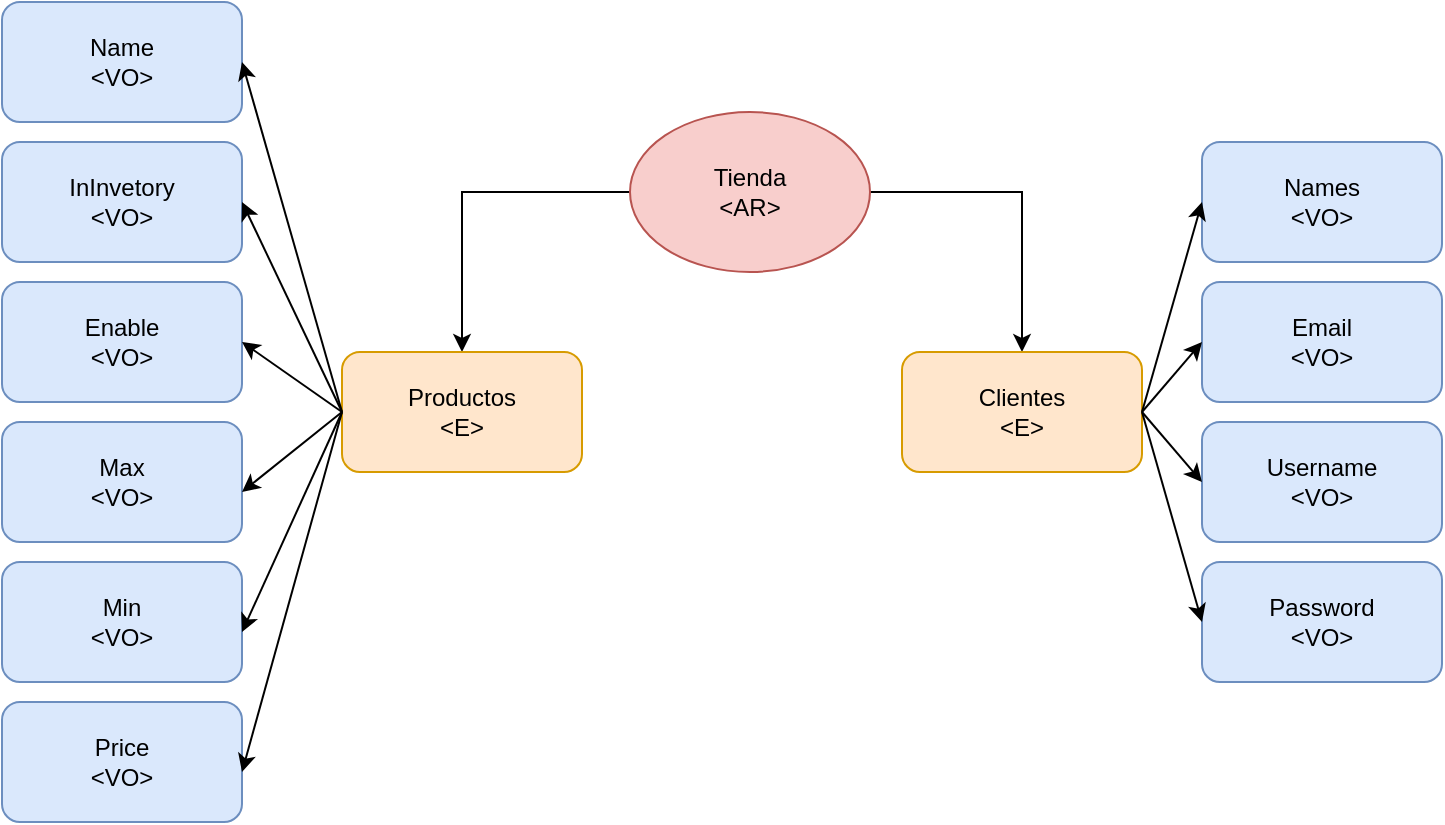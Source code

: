 <mxfile version="20.8.16" type="device" pages="3"><diagram id="_mB1vd2XfLZoBrrsidlP" name="Contexto - [Tienda]"><mxGraphModel dx="1247" dy="769" grid="1" gridSize="10" guides="1" tooltips="1" connect="1" arrows="1" fold="1" page="1" pageScale="1" pageWidth="827" pageHeight="1169" math="0" shadow="0"><root><mxCell id="0"/><mxCell id="1" parent="0"/><mxCell id="0HqZiWmr1aEmDC79-7nm-5" style="edgeStyle=orthogonalEdgeStyle;rounded=0;orthogonalLoop=1;jettySize=auto;html=1;entryX=0.5;entryY=0;entryDx=0;entryDy=0;" parent="1" source="0HqZiWmr1aEmDC79-7nm-2" target="0HqZiWmr1aEmDC79-7nm-3" edge="1"><mxGeometry relative="1" as="geometry"/></mxCell><mxCell id="0HqZiWmr1aEmDC79-7nm-6" style="edgeStyle=orthogonalEdgeStyle;rounded=0;orthogonalLoop=1;jettySize=auto;html=1;entryX=0.5;entryY=0;entryDx=0;entryDy=0;" parent="1" source="0HqZiWmr1aEmDC79-7nm-2" target="0HqZiWmr1aEmDC79-7nm-4" edge="1"><mxGeometry relative="1" as="geometry"/></mxCell><mxCell id="0HqZiWmr1aEmDC79-7nm-2" value="Tienda&lt;br&gt;&amp;lt;AR&amp;gt;" style="ellipse;whiteSpace=wrap;html=1;fillColor=#f8cecc;strokeColor=#b85450;" parent="1" vertex="1"><mxGeometry x="354" y="570" width="120" height="80" as="geometry"/></mxCell><mxCell id="0HqZiWmr1aEmDC79-7nm-3" value="Productos&lt;br&gt;&amp;lt;E&amp;gt;" style="rounded=1;whiteSpace=wrap;html=1;fillColor=#ffe6cc;strokeColor=#d79b00;" parent="1" vertex="1"><mxGeometry x="210" y="690" width="120" height="60" as="geometry"/></mxCell><mxCell id="0HqZiWmr1aEmDC79-7nm-4" value="Clientes&lt;br&gt;&amp;lt;E&amp;gt;" style="rounded=1;whiteSpace=wrap;html=1;fillColor=#ffe6cc;strokeColor=#d79b00;" parent="1" vertex="1"><mxGeometry x="490" y="690" width="120" height="60" as="geometry"/></mxCell><mxCell id="0HqZiWmr1aEmDC79-7nm-7" value="Name&lt;br&gt;&amp;lt;VO&amp;gt;" style="rounded=1;whiteSpace=wrap;html=1;fillColor=#dae8fc;strokeColor=#6c8ebf;" parent="1" vertex="1"><mxGeometry x="40" y="515" width="120" height="60" as="geometry"/></mxCell><mxCell id="0HqZiWmr1aEmDC79-7nm-8" value="InInvetory&lt;br&gt;&amp;lt;VO&amp;gt;" style="rounded=1;whiteSpace=wrap;html=1;fillColor=#dae8fc;strokeColor=#6c8ebf;" parent="1" vertex="1"><mxGeometry x="40" y="585" width="120" height="60" as="geometry"/></mxCell><mxCell id="0HqZiWmr1aEmDC79-7nm-9" value="Enable&lt;br&gt;&amp;lt;VO&amp;gt;" style="rounded=1;whiteSpace=wrap;html=1;fillColor=#dae8fc;strokeColor=#6c8ebf;" parent="1" vertex="1"><mxGeometry x="40" y="655" width="120" height="60" as="geometry"/></mxCell><mxCell id="0HqZiWmr1aEmDC79-7nm-10" value="Min&lt;br&gt;&amp;lt;VO&amp;gt;" style="rounded=1;whiteSpace=wrap;html=1;fillColor=#dae8fc;strokeColor=#6c8ebf;" parent="1" vertex="1"><mxGeometry x="40" y="795" width="120" height="60" as="geometry"/></mxCell><mxCell id="0HqZiWmr1aEmDC79-7nm-11" value="Max&lt;br&gt;&amp;lt;VO&amp;gt;" style="rounded=1;whiteSpace=wrap;html=1;fillColor=#dae8fc;strokeColor=#6c8ebf;" parent="1" vertex="1"><mxGeometry x="40" y="725" width="120" height="60" as="geometry"/></mxCell><mxCell id="0HqZiWmr1aEmDC79-7nm-21" value="Names&lt;br&gt;&amp;lt;VO&amp;gt;" style="rounded=1;whiteSpace=wrap;html=1;fillColor=#dae8fc;strokeColor=#6c8ebf;" parent="1" vertex="1"><mxGeometry x="640" y="585" width="120" height="60" as="geometry"/></mxCell><mxCell id="0HqZiWmr1aEmDC79-7nm-22" value="Username&lt;br&gt;&amp;lt;VO&amp;gt;" style="rounded=1;whiteSpace=wrap;html=1;fillColor=#dae8fc;strokeColor=#6c8ebf;" parent="1" vertex="1"><mxGeometry x="640" y="725" width="120" height="60" as="geometry"/></mxCell><mxCell id="WGqsLaZcpdVPEYCtzZFS-2" value="Price&lt;br&gt;&amp;lt;VO&amp;gt;" style="rounded=1;whiteSpace=wrap;html=1;fillColor=#dae8fc;strokeColor=#6c8ebf;" vertex="1" parent="1"><mxGeometry x="40" y="865" width="120" height="60" as="geometry"/></mxCell><mxCell id="WGqsLaZcpdVPEYCtzZFS-3" value="" style="endArrow=classic;html=1;rounded=0;exitX=0;exitY=0.5;exitDx=0;exitDy=0;entryX=1;entryY=0.5;entryDx=0;entryDy=0;" edge="1" parent="1" source="0HqZiWmr1aEmDC79-7nm-3" target="0HqZiWmr1aEmDC79-7nm-7"><mxGeometry width="50" height="50" relative="1" as="geometry"><mxPoint x="400" y="680" as="sourcePoint"/><mxPoint x="450" y="630" as="targetPoint"/></mxGeometry></mxCell><mxCell id="WGqsLaZcpdVPEYCtzZFS-4" value="" style="endArrow=classic;html=1;rounded=0;exitX=0;exitY=0.5;exitDx=0;exitDy=0;entryX=1;entryY=0.5;entryDx=0;entryDy=0;" edge="1" parent="1" source="0HqZiWmr1aEmDC79-7nm-3" target="0HqZiWmr1aEmDC79-7nm-8"><mxGeometry width="50" height="50" relative="1" as="geometry"><mxPoint x="220" y="730" as="sourcePoint"/><mxPoint x="170" y="555" as="targetPoint"/></mxGeometry></mxCell><mxCell id="WGqsLaZcpdVPEYCtzZFS-5" value="" style="endArrow=classic;html=1;rounded=0;entryX=1;entryY=0.5;entryDx=0;entryDy=0;" edge="1" parent="1" target="0HqZiWmr1aEmDC79-7nm-9"><mxGeometry width="50" height="50" relative="1" as="geometry"><mxPoint x="210" y="720" as="sourcePoint"/><mxPoint x="170.0" y="625" as="targetPoint"/></mxGeometry></mxCell><mxCell id="WGqsLaZcpdVPEYCtzZFS-6" value="" style="endArrow=classic;html=1;rounded=0;exitX=0;exitY=0.5;exitDx=0;exitDy=0;" edge="1" parent="1" source="0HqZiWmr1aEmDC79-7nm-3"><mxGeometry width="50" height="50" relative="1" as="geometry"><mxPoint x="220" y="730" as="sourcePoint"/><mxPoint x="160" y="760" as="targetPoint"/></mxGeometry></mxCell><mxCell id="WGqsLaZcpdVPEYCtzZFS-7" value="" style="endArrow=classic;html=1;rounded=0;exitX=0;exitY=0.5;exitDx=0;exitDy=0;" edge="1" parent="1" source="0HqZiWmr1aEmDC79-7nm-3"><mxGeometry width="50" height="50" relative="1" as="geometry"><mxPoint x="220" y="730" as="sourcePoint"/><mxPoint x="160" y="830" as="targetPoint"/></mxGeometry></mxCell><mxCell id="WGqsLaZcpdVPEYCtzZFS-8" value="" style="endArrow=classic;html=1;rounded=0;" edge="1" parent="1"><mxGeometry width="50" height="50" relative="1" as="geometry"><mxPoint x="210" y="720" as="sourcePoint"/><mxPoint x="160" y="900" as="targetPoint"/></mxGeometry></mxCell><mxCell id="YJDBC5l6dlcwdsxEPLP5-1" value="Email&lt;br&gt;&amp;lt;VO&amp;gt;" style="rounded=1;whiteSpace=wrap;html=1;fillColor=#dae8fc;strokeColor=#6c8ebf;" vertex="1" parent="1"><mxGeometry x="640" y="655" width="120" height="60" as="geometry"/></mxCell><mxCell id="YJDBC5l6dlcwdsxEPLP5-2" value="Password&lt;br&gt;&amp;lt;VO&amp;gt;" style="rounded=1;whiteSpace=wrap;html=1;fillColor=#dae8fc;strokeColor=#6c8ebf;" vertex="1" parent="1"><mxGeometry x="640" y="795" width="120" height="60" as="geometry"/></mxCell><mxCell id="YJDBC5l6dlcwdsxEPLP5-3" value="" style="endArrow=classic;html=1;rounded=0;exitX=1;exitY=0.5;exitDx=0;exitDy=0;entryX=0;entryY=0.5;entryDx=0;entryDy=0;" edge="1" parent="1" source="0HqZiWmr1aEmDC79-7nm-4" target="0HqZiWmr1aEmDC79-7nm-21"><mxGeometry width="50" height="50" relative="1" as="geometry"><mxPoint x="220" y="730" as="sourcePoint"/><mxPoint x="170" y="555" as="targetPoint"/></mxGeometry></mxCell><mxCell id="YJDBC5l6dlcwdsxEPLP5-4" value="" style="endArrow=classic;html=1;rounded=0;exitX=1;exitY=0.5;exitDx=0;exitDy=0;entryX=0;entryY=0.5;entryDx=0;entryDy=0;" edge="1" parent="1" source="0HqZiWmr1aEmDC79-7nm-4" target="YJDBC5l6dlcwdsxEPLP5-1"><mxGeometry width="50" height="50" relative="1" as="geometry"><mxPoint x="620" y="730" as="sourcePoint"/><mxPoint x="650" y="625" as="targetPoint"/></mxGeometry></mxCell><mxCell id="YJDBC5l6dlcwdsxEPLP5-5" value="" style="endArrow=classic;html=1;rounded=0;exitX=1;exitY=0.5;exitDx=0;exitDy=0;entryX=0;entryY=0.5;entryDx=0;entryDy=0;" edge="1" parent="1" source="0HqZiWmr1aEmDC79-7nm-4" target="0HqZiWmr1aEmDC79-7nm-22"><mxGeometry width="50" height="50" relative="1" as="geometry"><mxPoint x="620" y="730" as="sourcePoint"/><mxPoint x="650" y="695" as="targetPoint"/></mxGeometry></mxCell><mxCell id="YJDBC5l6dlcwdsxEPLP5-6" value="" style="endArrow=classic;html=1;rounded=0;exitX=1;exitY=0.5;exitDx=0;exitDy=0;entryX=0;entryY=0.5;entryDx=0;entryDy=0;" edge="1" parent="1" source="0HqZiWmr1aEmDC79-7nm-4" target="YJDBC5l6dlcwdsxEPLP5-2"><mxGeometry width="50" height="50" relative="1" as="geometry"><mxPoint x="620" y="730" as="sourcePoint"/><mxPoint x="650" y="765" as="targetPoint"/></mxGeometry></mxCell></root></mxGraphModel></diagram><diagram id="UHaQq9vWLyr5mXWAgag_" name="Modelado - [Tienda]"><mxGraphModel dx="4412" dy="2210" grid="1" gridSize="10" guides="1" tooltips="1" connect="1" arrows="1" fold="1" page="1" pageScale="1" pageWidth="827" pageHeight="1169" math="0" shadow="0"><root><mxCell id="9wL4KdP1ane0gOytUuGz-0"/><mxCell id="9wL4KdP1ane0gOytUuGz-1" parent="9wL4KdP1ane0gOytUuGz-0"/><mxCell id="-OsScVyW9BP1OGKc9hvV-125" style="edgeStyle=orthogonalEdgeStyle;rounded=0;orthogonalLoop=1;jettySize=auto;html=1;entryX=0.5;entryY=0;entryDx=0;entryDy=0;exitX=0;exitY=0.5;exitDx=0;exitDy=0;fillColor=#d5e8d4;strokeColor=#82b366;" parent="9wL4KdP1ane0gOytUuGz-1" source="-OsScVyW9BP1OGKc9hvV-84" target="-OsScVyW9BP1OGKc9hvV-93" edge="1"><mxGeometry relative="1" as="geometry"/></mxCell><mxCell id="-OsScVyW9BP1OGKc9hvV-77" value="Shop - [AR]" style="shape=table;startSize=30;container=1;collapsible=1;childLayout=tableLayout;fixedRows=1;rowLines=0;fontStyle=1;align=center;resizeLast=1;fillColor=#ffcccc;strokeColor=#36393d;" parent="9wL4KdP1ane0gOytUuGz-1" vertex="1"><mxGeometry x="68" y="310" width="180" height="130" as="geometry"/></mxCell><mxCell id="-OsScVyW9BP1OGKc9hvV-78" value="" style="shape=partialRectangle;collapsible=0;dropTarget=0;pointerEvents=0;fillColor=none;top=0;left=0;bottom=1;right=0;points=[[0,0.5],[1,0.5]];portConstraint=eastwest;" parent="-OsScVyW9BP1OGKc9hvV-77" vertex="1"><mxGeometry y="30" width="180" height="30" as="geometry"/></mxCell><mxCell id="-OsScVyW9BP1OGKc9hvV-79" value="ID" style="shape=partialRectangle;connectable=0;fillColor=none;top=0;left=0;bottom=0;right=0;fontStyle=1;overflow=hidden;" parent="-OsScVyW9BP1OGKc9hvV-78" vertex="1"><mxGeometry width="30" height="30" as="geometry"><mxRectangle width="30" height="30" as="alternateBounds"/></mxGeometry></mxCell><mxCell id="-OsScVyW9BP1OGKc9hvV-80" value="ShopID" style="shape=partialRectangle;connectable=0;fillColor=none;top=0;left=0;bottom=0;right=0;align=left;spacingLeft=6;fontStyle=5;overflow=hidden;" parent="-OsScVyW9BP1OGKc9hvV-78" vertex="1"><mxGeometry x="30" width="150" height="30" as="geometry"><mxRectangle width="150" height="30" as="alternateBounds"/></mxGeometry></mxCell><mxCell id="-OsScVyW9BP1OGKc9hvV-81" value="" style="shape=partialRectangle;collapsible=0;dropTarget=0;pointerEvents=0;fillColor=none;top=0;left=0;bottom=0;right=0;points=[[0,0.5],[1,0.5]];portConstraint=eastwest;" parent="-OsScVyW9BP1OGKc9hvV-77" vertex="1"><mxGeometry y="60" width="180" height="30" as="geometry"/></mxCell><mxCell id="-OsScVyW9BP1OGKc9hvV-82" value="E" style="shape=partialRectangle;connectable=0;fillColor=none;top=0;left=0;bottom=0;right=0;editable=1;overflow=hidden;" parent="-OsScVyW9BP1OGKc9hvV-81" vertex="1"><mxGeometry width="30" height="30" as="geometry"><mxRectangle width="30" height="30" as="alternateBounds"/></mxGeometry></mxCell><mxCell id="-OsScVyW9BP1OGKc9hvV-83" value="Set&lt;Products&gt;" style="shape=partialRectangle;connectable=0;fillColor=none;top=0;left=0;bottom=0;right=0;align=left;spacingLeft=6;overflow=hidden;" parent="-OsScVyW9BP1OGKc9hvV-81" vertex="1"><mxGeometry x="30" width="150" height="30" as="geometry"><mxRectangle width="150" height="30" as="alternateBounds"/></mxGeometry></mxCell><mxCell id="-OsScVyW9BP1OGKc9hvV-84" value="" style="shape=partialRectangle;collapsible=0;dropTarget=0;pointerEvents=0;fillColor=none;top=0;left=0;bottom=0;right=0;points=[[0,0.5],[1,0.5]];portConstraint=eastwest;" parent="-OsScVyW9BP1OGKc9hvV-77" vertex="1"><mxGeometry y="90" width="180" height="30" as="geometry"/></mxCell><mxCell id="-OsScVyW9BP1OGKc9hvV-85" value="E" style="shape=partialRectangle;connectable=0;fillColor=none;top=0;left=0;bottom=0;right=0;editable=1;overflow=hidden;" parent="-OsScVyW9BP1OGKc9hvV-84" vertex="1"><mxGeometry width="30" height="30" as="geometry"><mxRectangle width="30" height="30" as="alternateBounds"/></mxGeometry></mxCell><mxCell id="-OsScVyW9BP1OGKc9hvV-86" value="Clients" style="shape=partialRectangle;connectable=0;fillColor=none;top=0;left=0;bottom=0;right=0;align=left;spacingLeft=6;overflow=hidden;" parent="-OsScVyW9BP1OGKc9hvV-84" vertex="1"><mxGeometry x="30" width="150" height="30" as="geometry"><mxRectangle width="150" height="30" as="alternateBounds"/></mxGeometry></mxCell><mxCell id="umNge25KFWcN7CVgmLY6-12" style="edgeStyle=orthogonalEdgeStyle;rounded=0;orthogonalLoop=1;jettySize=auto;html=1;entryX=1;entryY=0.25;entryDx=0;entryDy=0;" edge="1" parent="9wL4KdP1ane0gOytUuGz-1" source="-OsScVyW9BP1OGKc9hvV-93" target="-OsScVyW9BP1OGKc9hvV-136"><mxGeometry relative="1" as="geometry"/></mxCell><mxCell id="umNge25KFWcN7CVgmLY6-16" style="edgeStyle=orthogonalEdgeStyle;rounded=0;orthogonalLoop=1;jettySize=auto;html=1;entryX=1;entryY=0.25;entryDx=0;entryDy=0;" edge="1" parent="9wL4KdP1ane0gOytUuGz-1" source="-OsScVyW9BP1OGKc9hvV-93" target="umNge25KFWcN7CVgmLY6-8"><mxGeometry relative="1" as="geometry"/></mxCell><mxCell id="-OsScVyW9BP1OGKc9hvV-93" value="Products - [E]" style="shape=table;startSize=30;container=1;collapsible=1;childLayout=tableLayout;fixedRows=1;rowLines=0;fontStyle=1;align=center;resizeLast=1;fillColor=#ffff88;strokeColor=#36393d;" parent="9wL4KdP1ane0gOytUuGz-1" vertex="1"><mxGeometry x="-112" y="509" width="180" height="270" as="geometry"/></mxCell><mxCell id="-OsScVyW9BP1OGKc9hvV-94" value="" style="shape=partialRectangle;collapsible=0;dropTarget=0;pointerEvents=0;fillColor=none;top=0;left=0;bottom=1;right=0;points=[[0,0.5],[1,0.5]];portConstraint=eastwest;" parent="-OsScVyW9BP1OGKc9hvV-93" vertex="1"><mxGeometry y="30" width="180" height="30" as="geometry"/></mxCell><mxCell id="-OsScVyW9BP1OGKc9hvV-95" value="ID" style="shape=partialRectangle;connectable=0;fillColor=none;top=0;left=0;bottom=0;right=0;fontStyle=1;overflow=hidden;" parent="-OsScVyW9BP1OGKc9hvV-94" vertex="1"><mxGeometry width="30" height="30" as="geometry"><mxRectangle width="30" height="30" as="alternateBounds"/></mxGeometry></mxCell><mxCell id="-OsScVyW9BP1OGKc9hvV-96" value="Id" style="shape=partialRectangle;connectable=0;fillColor=none;top=0;left=0;bottom=0;right=0;align=left;spacingLeft=6;fontStyle=5;overflow=hidden;" parent="-OsScVyW9BP1OGKc9hvV-94" vertex="1"><mxGeometry x="30" width="150" height="30" as="geometry"><mxRectangle width="150" height="30" as="alternateBounds"/></mxGeometry></mxCell><mxCell id="umNge25KFWcN7CVgmLY6-0" value="" style="shape=partialRectangle;collapsible=0;dropTarget=0;pointerEvents=0;fillColor=none;top=0;left=0;bottom=1;right=0;points=[[0,0.5],[1,0.5]];portConstraint=eastwest;" vertex="1" parent="-OsScVyW9BP1OGKc9hvV-93"><mxGeometry y="60" width="180" height="30" as="geometry"/></mxCell><mxCell id="umNge25KFWcN7CVgmLY6-1" value="ID" style="shape=partialRectangle;connectable=0;fillColor=none;top=0;left=0;bottom=0;right=0;fontStyle=1;overflow=hidden;" vertex="1" parent="umNge25KFWcN7CVgmLY6-0"><mxGeometry width="30" height="30" as="geometry"><mxRectangle width="30" height="30" as="alternateBounds"/></mxGeometry></mxCell><mxCell id="umNge25KFWcN7CVgmLY6-2" value="TenantId" style="shape=partialRectangle;connectable=0;fillColor=none;top=0;left=0;bottom=0;right=0;align=left;spacingLeft=6;fontStyle=5;overflow=hidden;" vertex="1" parent="umNge25KFWcN7CVgmLY6-0"><mxGeometry x="30" width="150" height="30" as="geometry"><mxRectangle width="150" height="30" as="alternateBounds"/></mxGeometry></mxCell><mxCell id="-OsScVyW9BP1OGKc9hvV-97" value="" style="shape=partialRectangle;collapsible=0;dropTarget=0;pointerEvents=0;fillColor=none;top=0;left=0;bottom=0;right=0;points=[[0,0.5],[1,0.5]];portConstraint=eastwest;" parent="-OsScVyW9BP1OGKc9hvV-93" vertex="1"><mxGeometry y="90" width="180" height="30" as="geometry"/></mxCell><mxCell id="-OsScVyW9BP1OGKc9hvV-98" value="" style="shape=partialRectangle;connectable=0;fillColor=none;top=0;left=0;bottom=0;right=0;editable=1;overflow=hidden;" parent="-OsScVyW9BP1OGKc9hvV-97" vertex="1"><mxGeometry width="30" height="30" as="geometry"><mxRectangle width="30" height="30" as="alternateBounds"/></mxGeometry></mxCell><mxCell id="-OsScVyW9BP1OGKc9hvV-99" value="+ Name" style="shape=partialRectangle;connectable=0;fillColor=none;top=0;left=0;bottom=0;right=0;align=left;spacingLeft=6;overflow=hidden;" parent="-OsScVyW9BP1OGKc9hvV-97" vertex="1"><mxGeometry x="30" width="150" height="30" as="geometry"><mxRectangle width="150" height="30" as="alternateBounds"/></mxGeometry></mxCell><mxCell id="-OsScVyW9BP1OGKc9hvV-100" value="" style="shape=partialRectangle;collapsible=0;dropTarget=0;pointerEvents=0;fillColor=none;top=0;left=0;bottom=0;right=0;points=[[0,0.5],[1,0.5]];portConstraint=eastwest;" parent="-OsScVyW9BP1OGKc9hvV-93" vertex="1"><mxGeometry y="120" width="180" height="30" as="geometry"/></mxCell><mxCell id="-OsScVyW9BP1OGKc9hvV-101" value="" style="shape=partialRectangle;connectable=0;fillColor=none;top=0;left=0;bottom=0;right=0;editable=1;overflow=hidden;" parent="-OsScVyW9BP1OGKc9hvV-100" vertex="1"><mxGeometry width="30" height="30" as="geometry"><mxRectangle width="30" height="30" as="alternateBounds"/></mxGeometry></mxCell><mxCell id="-OsScVyW9BP1OGKc9hvV-102" value="+ InInventory" style="shape=partialRectangle;connectable=0;fillColor=none;top=0;left=0;bottom=0;right=0;align=left;spacingLeft=6;overflow=hidden;" parent="-OsScVyW9BP1OGKc9hvV-100" vertex="1"><mxGeometry x="30" width="150" height="30" as="geometry"><mxRectangle width="150" height="30" as="alternateBounds"/></mxGeometry></mxCell><mxCell id="-OsScVyW9BP1OGKc9hvV-103" value="" style="shape=partialRectangle;collapsible=0;dropTarget=0;pointerEvents=0;fillColor=none;top=0;left=0;bottom=0;right=0;points=[[0,0.5],[1,0.5]];portConstraint=eastwest;" parent="-OsScVyW9BP1OGKc9hvV-93" vertex="1"><mxGeometry y="150" width="180" height="30" as="geometry"/></mxCell><mxCell id="-OsScVyW9BP1OGKc9hvV-104" value="" style="shape=partialRectangle;connectable=0;fillColor=none;top=0;left=0;bottom=0;right=0;editable=1;overflow=hidden;" parent="-OsScVyW9BP1OGKc9hvV-103" vertex="1"><mxGeometry width="30" height="30" as="geometry"><mxRectangle width="30" height="30" as="alternateBounds"/></mxGeometry></mxCell><mxCell id="-OsScVyW9BP1OGKc9hvV-105" value="+ isEnabled" style="shape=partialRectangle;connectable=0;fillColor=none;top=0;left=0;bottom=0;right=0;align=left;spacingLeft=6;overflow=hidden;" parent="-OsScVyW9BP1OGKc9hvV-103" vertex="1"><mxGeometry x="30" width="150" height="30" as="geometry"><mxRectangle width="150" height="30" as="alternateBounds"/></mxGeometry></mxCell><mxCell id="-OsScVyW9BP1OGKc9hvV-106" value="" style="shape=partialRectangle;collapsible=0;dropTarget=0;pointerEvents=0;fillColor=none;top=0;left=0;bottom=0;right=0;points=[[0,0.5],[1,0.5]];portConstraint=eastwest;" parent="-OsScVyW9BP1OGKc9hvV-93" vertex="1"><mxGeometry y="180" width="180" height="30" as="geometry"/></mxCell><mxCell id="-OsScVyW9BP1OGKc9hvV-107" value="" style="shape=partialRectangle;connectable=0;fillColor=none;top=0;left=0;bottom=0;right=0;editable=1;overflow=hidden;" parent="-OsScVyW9BP1OGKc9hvV-106" vertex="1"><mxGeometry width="30" height="30" as="geometry"><mxRectangle width="30" height="30" as="alternateBounds"/></mxGeometry></mxCell><mxCell id="-OsScVyW9BP1OGKc9hvV-108" value="+ Max" style="shape=partialRectangle;connectable=0;fillColor=none;top=0;left=0;bottom=0;right=0;align=left;spacingLeft=6;overflow=hidden;" parent="-OsScVyW9BP1OGKc9hvV-106" vertex="1"><mxGeometry x="30" width="150" height="30" as="geometry"><mxRectangle width="150" height="30" as="alternateBounds"/></mxGeometry></mxCell><mxCell id="-OsScVyW9BP1OGKc9hvV-127" value="" style="shape=partialRectangle;collapsible=0;dropTarget=0;pointerEvents=0;fillColor=none;top=0;left=0;bottom=0;right=0;points=[[0,0.5],[1,0.5]];portConstraint=eastwest;" parent="-OsScVyW9BP1OGKc9hvV-93" vertex="1"><mxGeometry y="210" width="180" height="30" as="geometry"/></mxCell><mxCell id="-OsScVyW9BP1OGKc9hvV-128" value="" style="shape=partialRectangle;connectable=0;fillColor=none;top=0;left=0;bottom=0;right=0;editable=1;overflow=hidden;" parent="-OsScVyW9BP1OGKc9hvV-127" vertex="1"><mxGeometry width="30" height="30" as="geometry"><mxRectangle width="30" height="30" as="alternateBounds"/></mxGeometry></mxCell><mxCell id="-OsScVyW9BP1OGKc9hvV-129" value="+ Min" style="shape=partialRectangle;connectable=0;fillColor=none;top=0;left=0;bottom=0;right=0;align=left;spacingLeft=6;overflow=hidden;" parent="-OsScVyW9BP1OGKc9hvV-127" vertex="1"><mxGeometry x="30" width="150" height="30" as="geometry"><mxRectangle width="150" height="30" as="alternateBounds"/></mxGeometry></mxCell><mxCell id="umNge25KFWcN7CVgmLY6-3" value="" style="shape=partialRectangle;collapsible=0;dropTarget=0;pointerEvents=0;fillColor=none;top=0;left=0;bottom=0;right=0;points=[[0,0.5],[1,0.5]];portConstraint=eastwest;" vertex="1" parent="-OsScVyW9BP1OGKc9hvV-93"><mxGeometry y="240" width="180" height="30" as="geometry"/></mxCell><mxCell id="umNge25KFWcN7CVgmLY6-4" value="" style="shape=partialRectangle;connectable=0;fillColor=none;top=0;left=0;bottom=0;right=0;editable=1;overflow=hidden;" vertex="1" parent="umNge25KFWcN7CVgmLY6-3"><mxGeometry width="30" height="30" as="geometry"><mxRectangle width="30" height="30" as="alternateBounds"/></mxGeometry></mxCell><mxCell id="umNge25KFWcN7CVgmLY6-5" value="+ Price" style="shape=partialRectangle;connectable=0;fillColor=none;top=0;left=0;bottom=0;right=0;align=left;spacingLeft=6;overflow=hidden;" vertex="1" parent="umNge25KFWcN7CVgmLY6-3"><mxGeometry x="30" width="150" height="30" as="geometry"><mxRectangle width="150" height="30" as="alternateBounds"/></mxGeometry></mxCell><mxCell id="umNge25KFWcN7CVgmLY6-37" style="edgeStyle=orthogonalEdgeStyle;rounded=0;orthogonalLoop=1;jettySize=auto;html=1;entryX=0;entryY=0.25;entryDx=0;entryDy=0;" edge="1" parent="9wL4KdP1ane0gOytUuGz-1" source="-OsScVyW9BP1OGKc9hvV-109" target="umNge25KFWcN7CVgmLY6-30"><mxGeometry relative="1" as="geometry"><Array as="points"><mxPoint x="543" y="615"/><mxPoint x="543" y="577"/></Array></mxGeometry></mxCell><mxCell id="umNge25KFWcN7CVgmLY6-38" style="edgeStyle=orthogonalEdgeStyle;rounded=0;orthogonalLoop=1;jettySize=auto;html=1;entryX=0;entryY=0.5;entryDx=0;entryDy=0;" edge="1" parent="9wL4KdP1ane0gOytUuGz-1" source="-OsScVyW9BP1OGKc9hvV-109" target="-OsScVyW9BP1OGKc9hvV-143"><mxGeometry relative="1" as="geometry"><Array as="points"><mxPoint x="543" y="615"/><mxPoint x="543" y="650"/></Array></mxGeometry></mxCell><mxCell id="umNge25KFWcN7CVgmLY6-39" style="edgeStyle=orthogonalEdgeStyle;rounded=0;orthogonalLoop=1;jettySize=auto;html=1;entryX=0;entryY=0.25;entryDx=0;entryDy=0;" edge="1" parent="9wL4KdP1ane0gOytUuGz-1" source="-OsScVyW9BP1OGKc9hvV-109" target="umNge25KFWcN7CVgmLY6-32"><mxGeometry relative="1" as="geometry"><Array as="points"><mxPoint x="543" y="615"/><mxPoint x="543" y="735"/></Array></mxGeometry></mxCell><mxCell id="-OsScVyW9BP1OGKc9hvV-109" value="Clients- [E]" style="shape=table;startSize=30;container=1;collapsible=1;childLayout=tableLayout;fixedRows=1;rowLines=0;fontStyle=1;align=center;resizeLast=1;fillColor=#ffff88;strokeColor=#36393d;" parent="9wL4KdP1ane0gOytUuGz-1" vertex="1"><mxGeometry x="259" y="509" width="180" height="220" as="geometry"/></mxCell><mxCell id="-OsScVyW9BP1OGKc9hvV-110" value="" style="shape=partialRectangle;collapsible=0;dropTarget=0;pointerEvents=0;fillColor=none;top=0;left=0;bottom=1;right=0;points=[[0,0.5],[1,0.5]];portConstraint=eastwest;" parent="-OsScVyW9BP1OGKc9hvV-109" vertex="1"><mxGeometry y="30" width="180" height="30" as="geometry"/></mxCell><mxCell id="-OsScVyW9BP1OGKc9hvV-111" value="ID" style="shape=partialRectangle;connectable=0;fillColor=none;top=0;left=0;bottom=0;right=0;fontStyle=1;overflow=hidden;" parent="-OsScVyW9BP1OGKc9hvV-110" vertex="1"><mxGeometry width="30" height="30" as="geometry"><mxRectangle width="30" height="30" as="alternateBounds"/></mxGeometry></mxCell><mxCell id="-OsScVyW9BP1OGKc9hvV-112" value="Id" style="shape=partialRectangle;connectable=0;fillColor=none;top=0;left=0;bottom=0;right=0;align=left;spacingLeft=6;fontStyle=5;overflow=hidden;" parent="-OsScVyW9BP1OGKc9hvV-110" vertex="1"><mxGeometry x="30" width="150" height="30" as="geometry"><mxRectangle width="150" height="30" as="alternateBounds"/></mxGeometry></mxCell><mxCell id="umNge25KFWcN7CVgmLY6-17" value="" style="shape=partialRectangle;collapsible=0;dropTarget=0;pointerEvents=0;fillColor=none;top=0;left=0;bottom=1;right=0;points=[[0,0.5],[1,0.5]];portConstraint=eastwest;" vertex="1" parent="-OsScVyW9BP1OGKc9hvV-109"><mxGeometry y="60" width="180" height="30" as="geometry"/></mxCell><mxCell id="umNge25KFWcN7CVgmLY6-18" value="ID" style="shape=partialRectangle;connectable=0;fillColor=none;top=0;left=0;bottom=0;right=0;fontStyle=1;overflow=hidden;" vertex="1" parent="umNge25KFWcN7CVgmLY6-17"><mxGeometry width="30" height="30" as="geometry"><mxRectangle width="30" height="30" as="alternateBounds"/></mxGeometry></mxCell><mxCell id="umNge25KFWcN7CVgmLY6-19" value="TenantId" style="shape=partialRectangle;connectable=0;fillColor=none;top=0;left=0;bottom=0;right=0;align=left;spacingLeft=6;fontStyle=5;overflow=hidden;" vertex="1" parent="umNge25KFWcN7CVgmLY6-17"><mxGeometry x="30" width="150" height="30" as="geometry"><mxRectangle width="150" height="30" as="alternateBounds"/></mxGeometry></mxCell><mxCell id="-OsScVyW9BP1OGKc9hvV-113" value="" style="shape=partialRectangle;collapsible=0;dropTarget=0;pointerEvents=0;fillColor=none;top=0;left=0;bottom=0;right=0;points=[[0,0.5],[1,0.5]];portConstraint=eastwest;" parent="-OsScVyW9BP1OGKc9hvV-109" vertex="1"><mxGeometry y="90" width="180" height="30" as="geometry"/></mxCell><mxCell id="-OsScVyW9BP1OGKc9hvV-114" value="" style="shape=partialRectangle;connectable=0;fillColor=none;top=0;left=0;bottom=0;right=0;editable=1;overflow=hidden;" parent="-OsScVyW9BP1OGKc9hvV-113" vertex="1"><mxGeometry width="30" height="30" as="geometry"><mxRectangle width="30" height="30" as="alternateBounds"/></mxGeometry></mxCell><mxCell id="-OsScVyW9BP1OGKc9hvV-115" value="+ cName" style="shape=partialRectangle;connectable=0;fillColor=none;top=0;left=0;bottom=0;right=0;align=left;spacingLeft=6;overflow=hidden;" parent="-OsScVyW9BP1OGKc9hvV-113" vertex="1"><mxGeometry x="30" width="150" height="30" as="geometry"><mxRectangle width="150" height="30" as="alternateBounds"/></mxGeometry></mxCell><mxCell id="-OsScVyW9BP1OGKc9hvV-116" value="" style="shape=partialRectangle;collapsible=0;dropTarget=0;pointerEvents=0;fillColor=none;top=0;left=0;bottom=0;right=0;points=[[0,0.5],[1,0.5]];portConstraint=eastwest;" parent="-OsScVyW9BP1OGKc9hvV-109" vertex="1"><mxGeometry y="120" width="180" height="30" as="geometry"/></mxCell><mxCell id="-OsScVyW9BP1OGKc9hvV-117" value="" style="shape=partialRectangle;connectable=0;fillColor=none;top=0;left=0;bottom=0;right=0;editable=1;overflow=hidden;" parent="-OsScVyW9BP1OGKc9hvV-116" vertex="1"><mxGeometry width="30" height="30" as="geometry"><mxRectangle width="30" height="30" as="alternateBounds"/></mxGeometry></mxCell><mxCell id="-OsScVyW9BP1OGKc9hvV-118" value="+ Email" style="shape=partialRectangle;connectable=0;fillColor=none;top=0;left=0;bottom=0;right=0;align=left;spacingLeft=6;overflow=hidden;" parent="-OsScVyW9BP1OGKc9hvV-116" vertex="1"><mxGeometry x="30" width="150" height="30" as="geometry"><mxRectangle width="150" height="30" as="alternateBounds"/></mxGeometry></mxCell><mxCell id="umNge25KFWcN7CVgmLY6-20" value="" style="shape=partialRectangle;collapsible=0;dropTarget=0;pointerEvents=0;fillColor=none;top=0;left=0;bottom=0;right=0;points=[[0,0.5],[1,0.5]];portConstraint=eastwest;" vertex="1" parent="-OsScVyW9BP1OGKc9hvV-109"><mxGeometry y="150" width="180" height="30" as="geometry"/></mxCell><mxCell id="umNge25KFWcN7CVgmLY6-21" value="" style="shape=partialRectangle;connectable=0;fillColor=none;top=0;left=0;bottom=0;right=0;editable=1;overflow=hidden;" vertex="1" parent="umNge25KFWcN7CVgmLY6-20"><mxGeometry width="30" height="30" as="geometry"><mxRectangle width="30" height="30" as="alternateBounds"/></mxGeometry></mxCell><mxCell id="umNge25KFWcN7CVgmLY6-22" value="+ Username" style="shape=partialRectangle;connectable=0;fillColor=none;top=0;left=0;bottom=0;right=0;align=left;spacingLeft=6;overflow=hidden;" vertex="1" parent="umNge25KFWcN7CVgmLY6-20"><mxGeometry x="30" width="150" height="30" as="geometry"><mxRectangle width="150" height="30" as="alternateBounds"/></mxGeometry></mxCell><mxCell id="umNge25KFWcN7CVgmLY6-23" value="" style="shape=partialRectangle;collapsible=0;dropTarget=0;pointerEvents=0;fillColor=none;top=0;left=0;bottom=0;right=0;points=[[0,0.5],[1,0.5]];portConstraint=eastwest;" vertex="1" parent="-OsScVyW9BP1OGKc9hvV-109"><mxGeometry y="180" width="180" height="30" as="geometry"/></mxCell><mxCell id="umNge25KFWcN7CVgmLY6-24" value="" style="shape=partialRectangle;connectable=0;fillColor=none;top=0;left=0;bottom=0;right=0;editable=1;overflow=hidden;" vertex="1" parent="umNge25KFWcN7CVgmLY6-23"><mxGeometry width="30" height="30" as="geometry"><mxRectangle width="30" height="30" as="alternateBounds"/></mxGeometry></mxCell><mxCell id="umNge25KFWcN7CVgmLY6-25" value="+ Password" style="shape=partialRectangle;connectable=0;fillColor=none;top=0;left=0;bottom=0;right=0;align=left;spacingLeft=6;overflow=hidden;" vertex="1" parent="umNge25KFWcN7CVgmLY6-23"><mxGeometry x="30" width="150" height="30" as="geometry"><mxRectangle width="150" height="30" as="alternateBounds"/></mxGeometry></mxCell><mxCell id="-OsScVyW9BP1OGKc9hvV-126" style="edgeStyle=orthogonalEdgeStyle;rounded=0;orthogonalLoop=1;jettySize=auto;html=1;entryX=0.5;entryY=0;entryDx=0;entryDy=0;fillColor=#d5e8d4;strokeColor=#82b366;" parent="9wL4KdP1ane0gOytUuGz-1" source="-OsScVyW9BP1OGKc9hvV-84" target="-OsScVyW9BP1OGKc9hvV-109" edge="1"><mxGeometry relative="1" as="geometry"/></mxCell><mxCell id="-OsScVyW9BP1OGKc9hvV-130" value="Name - [OV]" style="swimlane;childLayout=stackLayout;horizontal=1;startSize=30;horizontalStack=0;rounded=1;fontSize=14;fontStyle=0;strokeWidth=2;resizeParent=0;resizeLast=1;shadow=0;dashed=0;align=center;fillColor=#cce5ff;strokeColor=#36393d;" parent="9wL4KdP1ane0gOytUuGz-1" vertex="1"><mxGeometry x="-390" y="436" width="160" height="60" as="geometry"/></mxCell><mxCell id="-OsScVyW9BP1OGKc9hvV-131" value="+ Name" style="align=left;strokeColor=none;fillColor=none;spacingLeft=4;fontSize=12;verticalAlign=top;resizable=0;rotatable=0;part=1;" parent="-OsScVyW9BP1OGKc9hvV-130" vertex="1"><mxGeometry y="30" width="160" height="30" as="geometry"/></mxCell><mxCell id="-OsScVyW9BP1OGKc9hvV-133" value="InInventory - [OV]" style="swimlane;childLayout=stackLayout;horizontal=1;startSize=30;horizontalStack=0;rounded=1;fontSize=14;fontStyle=0;strokeWidth=2;resizeParent=0;resizeLast=1;shadow=0;dashed=0;align=center;fillColor=#cce5ff;strokeColor=#36393d;" parent="9wL4KdP1ane0gOytUuGz-1" vertex="1"><mxGeometry x="-390" y="507" width="160" height="60" as="geometry"/></mxCell><mxCell id="-OsScVyW9BP1OGKc9hvV-134" value="+ Quantity" style="align=left;strokeColor=none;fillColor=none;spacingLeft=4;fontSize=12;verticalAlign=top;resizable=0;rotatable=0;part=1;" parent="-OsScVyW9BP1OGKc9hvV-133" vertex="1"><mxGeometry y="30" width="160" height="30" as="geometry"/></mxCell><mxCell id="-OsScVyW9BP1OGKc9hvV-135" value="IsEnable - [OV]" style="swimlane;childLayout=stackLayout;horizontal=1;startSize=30;horizontalStack=0;rounded=1;fontSize=14;fontStyle=0;strokeWidth=2;resizeParent=0;resizeLast=1;shadow=0;dashed=0;align=center;fillColor=#cce5ff;strokeColor=#36393d;" parent="9wL4KdP1ane0gOytUuGz-1" vertex="1"><mxGeometry x="-390" y="576" width="160" height="60" as="geometry"/></mxCell><mxCell id="-OsScVyW9BP1OGKc9hvV-136" value="+ IsEnable" style="align=left;strokeColor=none;fillColor=none;spacingLeft=4;fontSize=12;verticalAlign=top;resizable=0;rotatable=0;part=1;" parent="-OsScVyW9BP1OGKc9hvV-135" vertex="1"><mxGeometry y="30" width="160" height="30" as="geometry"/></mxCell><mxCell id="-OsScVyW9BP1OGKc9hvV-137" value="Max - [OV]" style="swimlane;childLayout=stackLayout;horizontal=1;startSize=30;horizontalStack=0;rounded=1;fontSize=14;fontStyle=0;strokeWidth=2;resizeParent=0;resizeLast=1;shadow=0;dashed=0;align=center;fillColor=#cce5ff;strokeColor=#36393d;" parent="9wL4KdP1ane0gOytUuGz-1" vertex="1"><mxGeometry x="-390" y="643.25" width="160" height="60" as="geometry"/></mxCell><mxCell id="-OsScVyW9BP1OGKc9hvV-138" value="+ Quantity" style="align=left;strokeColor=none;fillColor=none;spacingLeft=4;fontSize=12;verticalAlign=top;resizable=0;rotatable=0;part=1;" parent="-OsScVyW9BP1OGKc9hvV-137" vertex="1"><mxGeometry y="30" width="160" height="30" as="geometry"/></mxCell><mxCell id="-OsScVyW9BP1OGKc9hvV-139" value="Min - [OV]" style="swimlane;childLayout=stackLayout;horizontal=1;startSize=30;horizontalStack=0;rounded=1;fontSize=14;fontStyle=0;strokeWidth=2;resizeParent=0;resizeLast=1;shadow=0;dashed=0;align=center;fillColor=#cce5ff;strokeColor=#36393d;" parent="9wL4KdP1ane0gOytUuGz-1" vertex="1"><mxGeometry x="-390" y="716" width="160" height="60" as="geometry"/></mxCell><mxCell id="-OsScVyW9BP1OGKc9hvV-140" value="+ Quantity" style="align=left;strokeColor=none;fillColor=none;spacingLeft=4;fontSize=12;verticalAlign=top;resizable=0;rotatable=0;part=1;" parent="-OsScVyW9BP1OGKc9hvV-139" vertex="1"><mxGeometry y="30" width="160" height="30" as="geometry"/></mxCell><mxCell id="-OsScVyW9BP1OGKc9hvV-141" value="Name - [OV]" style="swimlane;childLayout=stackLayout;horizontal=1;startSize=30;horizontalStack=0;rounded=1;fontSize=14;fontStyle=0;strokeWidth=2;resizeParent=0;resizeLast=1;shadow=0;dashed=0;align=center;fillColor=#cce5ff;strokeColor=#36393d;" parent="9wL4KdP1ane0gOytUuGz-1" vertex="1"><mxGeometry x="647" y="453.63" width="160" height="71" as="geometry"/></mxCell><mxCell id="-OsScVyW9BP1OGKc9hvV-142" value="+ Name&#10;+ Lastname" style="align=left;strokeColor=none;fillColor=none;spacingLeft=4;fontSize=12;verticalAlign=top;resizable=0;rotatable=0;part=1;" parent="-OsScVyW9BP1OGKc9hvV-141" vertex="1"><mxGeometry y="30" width="160" height="41" as="geometry"/></mxCell><mxCell id="-OsScVyW9BP1OGKc9hvV-143" value="Username - [OV]" style="swimlane;childLayout=stackLayout;horizontal=1;startSize=30;horizontalStack=0;rounded=1;fontSize=14;fontStyle=0;strokeWidth=2;resizeParent=0;resizeLast=1;shadow=0;dashed=0;align=center;fillColor=#cce5ff;strokeColor=#36393d;" parent="9wL4KdP1ane0gOytUuGz-1" vertex="1"><mxGeometry x="647" y="619.88" width="160" height="61.25" as="geometry"/></mxCell><mxCell id="-OsScVyW9BP1OGKc9hvV-144" value="+ Username" style="align=left;strokeColor=none;fillColor=none;spacingLeft=4;fontSize=12;verticalAlign=top;resizable=0;rotatable=0;part=1;" parent="-OsScVyW9BP1OGKc9hvV-143" vertex="1"><mxGeometry y="30" width="160" height="31.25" as="geometry"/></mxCell><mxCell id="oSGBY-rQsC9yvrVLeb7y-1" value="" style="rounded=1;whiteSpace=wrap;html=1;" parent="9wL4KdP1ane0gOytUuGz-1" vertex="1"><mxGeometry x="960" y="576" width="230" height="232" as="geometry"/></mxCell><mxCell id="oSGBY-rQsC9yvrVLeb7y-2" value="Users - [E]" style="shape=table;startSize=30;container=1;collapsible=1;childLayout=tableLayout;fixedRows=1;rowLines=0;fontStyle=5;align=center;resizeLast=1;fillColor=#ffff88;strokeColor=#36393d;" parent="9wL4KdP1ane0gOytUuGz-1" vertex="1"><mxGeometry x="985" y="604.51" width="180" height="150.62" as="geometry"/></mxCell><mxCell id="oSGBY-rQsC9yvrVLeb7y-3" value="" style="shape=partialRectangle;collapsible=0;dropTarget=0;pointerEvents=0;fillColor=none;top=0;left=0;bottom=1;right=0;points=[[0,0.5],[1,0.5]];portConstraint=eastwest;" parent="oSGBY-rQsC9yvrVLeb7y-2" vertex="1"><mxGeometry y="30" width="180" height="30" as="geometry"/></mxCell><mxCell id="oSGBY-rQsC9yvrVLeb7y-4" value="ID" style="shape=partialRectangle;connectable=0;fillColor=none;top=0;left=0;bottom=0;right=0;fontStyle=1;overflow=hidden;" parent="oSGBY-rQsC9yvrVLeb7y-3" vertex="1"><mxGeometry width="30" height="30" as="geometry"><mxRectangle width="30" height="30" as="alternateBounds"/></mxGeometry></mxCell><mxCell id="oSGBY-rQsC9yvrVLeb7y-5" value="UUID" style="shape=partialRectangle;connectable=0;fillColor=none;top=0;left=0;bottom=0;right=0;align=left;spacingLeft=6;fontStyle=5;overflow=hidden;" parent="oSGBY-rQsC9yvrVLeb7y-3" vertex="1"><mxGeometry x="30" width="150" height="30" as="geometry"><mxRectangle width="150" height="30" as="alternateBounds"/></mxGeometry></mxCell><mxCell id="oSGBY-rQsC9yvrVLeb7y-6" value="" style="shape=partialRectangle;collapsible=0;dropTarget=0;pointerEvents=0;fillColor=none;top=0;left=0;bottom=0;right=0;points=[[0,0.5],[1,0.5]];portConstraint=eastwest;" parent="oSGBY-rQsC9yvrVLeb7y-2" vertex="1"><mxGeometry y="60" width="180" height="30" as="geometry"/></mxCell><mxCell id="oSGBY-rQsC9yvrVLeb7y-7" value="" style="shape=partialRectangle;connectable=0;fillColor=none;top=0;left=0;bottom=0;right=0;editable=1;overflow=hidden;" parent="oSGBY-rQsC9yvrVLeb7y-6" vertex="1"><mxGeometry width="30" height="30" as="geometry"><mxRectangle width="30" height="30" as="alternateBounds"/></mxGeometry></mxCell><mxCell id="oSGBY-rQsC9yvrVLeb7y-8" value="+ Email" style="shape=partialRectangle;connectable=0;fillColor=none;top=0;left=0;bottom=0;right=0;align=left;spacingLeft=6;overflow=hidden;" parent="oSGBY-rQsC9yvrVLeb7y-6" vertex="1"><mxGeometry x="30" width="150" height="30" as="geometry"><mxRectangle width="150" height="30" as="alternateBounds"/></mxGeometry></mxCell><mxCell id="oSGBY-rQsC9yvrVLeb7y-9" value="" style="shape=partialRectangle;collapsible=0;dropTarget=0;pointerEvents=0;fillColor=none;top=0;left=0;bottom=0;right=0;points=[[0,0.5],[1,0.5]];portConstraint=eastwest;" parent="oSGBY-rQsC9yvrVLeb7y-2" vertex="1"><mxGeometry y="90" width="180" height="30" as="geometry"/></mxCell><mxCell id="oSGBY-rQsC9yvrVLeb7y-10" value="" style="shape=partialRectangle;connectable=0;fillColor=none;top=0;left=0;bottom=0;right=0;editable=1;overflow=hidden;" parent="oSGBY-rQsC9yvrVLeb7y-9" vertex="1"><mxGeometry width="30" height="30" as="geometry"><mxRectangle width="30" height="30" as="alternateBounds"/></mxGeometry></mxCell><mxCell id="oSGBY-rQsC9yvrVLeb7y-11" value="+ Username" style="shape=partialRectangle;connectable=0;fillColor=none;top=0;left=0;bottom=0;right=0;align=left;spacingLeft=6;overflow=hidden;" parent="oSGBY-rQsC9yvrVLeb7y-9" vertex="1"><mxGeometry x="30" width="150" height="30" as="geometry"><mxRectangle width="150" height="30" as="alternateBounds"/></mxGeometry></mxCell><mxCell id="umNge25KFWcN7CVgmLY6-26" value="" style="shape=partialRectangle;collapsible=0;dropTarget=0;pointerEvents=0;fillColor=none;top=0;left=0;bottom=0;right=0;points=[[0,0.5],[1,0.5]];portConstraint=eastwest;" vertex="1" parent="oSGBY-rQsC9yvrVLeb7y-2"><mxGeometry y="120" width="180" height="30" as="geometry"/></mxCell><mxCell id="umNge25KFWcN7CVgmLY6-27" value="" style="shape=partialRectangle;connectable=0;fillColor=none;top=0;left=0;bottom=0;right=0;editable=1;overflow=hidden;" vertex="1" parent="umNge25KFWcN7CVgmLY6-26"><mxGeometry width="30" height="30" as="geometry"><mxRectangle width="30" height="30" as="alternateBounds"/></mxGeometry></mxCell><mxCell id="umNge25KFWcN7CVgmLY6-28" value="+ Password" style="shape=partialRectangle;connectable=0;fillColor=none;top=0;left=0;bottom=0;right=0;align=left;spacingLeft=6;overflow=hidden;" vertex="1" parent="umNge25KFWcN7CVgmLY6-26"><mxGeometry x="30" width="150" height="30" as="geometry"><mxRectangle width="150" height="30" as="alternateBounds"/></mxGeometry></mxCell><mxCell id="oSGBY-rQsC9yvrVLeb7y-14" value="Firabase + Login" style="text;html=1;strokeColor=none;fillColor=none;align=center;verticalAlign=middle;whiteSpace=wrap;rounded=0;" parent="9wL4KdP1ane0gOytUuGz-1" vertex="1"><mxGeometry x="1020" y="769.75" width="110" height="20" as="geometry"/></mxCell><mxCell id="umNge25KFWcN7CVgmLY6-7" value="Price - [OV]" style="swimlane;childLayout=stackLayout;horizontal=1;startSize=30;horizontalStack=0;rounded=1;fontSize=14;fontStyle=0;strokeWidth=2;resizeParent=0;resizeLast=1;shadow=0;dashed=0;align=center;fillColor=#cce5ff;strokeColor=#36393d;" vertex="1" parent="9wL4KdP1ane0gOytUuGz-1"><mxGeometry x="-390" y="792" width="160" height="60" as="geometry"/></mxCell><mxCell id="umNge25KFWcN7CVgmLY6-8" value="+ Quantity" style="align=left;strokeColor=none;fillColor=none;spacingLeft=4;fontSize=12;verticalAlign=top;resizable=0;rotatable=0;part=1;" vertex="1" parent="umNge25KFWcN7CVgmLY6-7"><mxGeometry y="30" width="160" height="30" as="geometry"/></mxCell><mxCell id="umNge25KFWcN7CVgmLY6-10" style="edgeStyle=orthogonalEdgeStyle;rounded=0;orthogonalLoop=1;jettySize=auto;html=1;entryX=1;entryY=0.25;entryDx=0;entryDy=0;" edge="1" parent="9wL4KdP1ane0gOytUuGz-1" source="-OsScVyW9BP1OGKc9hvV-100" target="-OsScVyW9BP1OGKc9hvV-131"><mxGeometry relative="1" as="geometry"/></mxCell><mxCell id="umNge25KFWcN7CVgmLY6-11" style="edgeStyle=orthogonalEdgeStyle;rounded=0;orthogonalLoop=1;jettySize=auto;html=1;entryX=1;entryY=0.25;entryDx=0;entryDy=0;" edge="1" parent="9wL4KdP1ane0gOytUuGz-1" source="-OsScVyW9BP1OGKc9hvV-100" target="-OsScVyW9BP1OGKc9hvV-134"><mxGeometry relative="1" as="geometry"/></mxCell><mxCell id="umNge25KFWcN7CVgmLY6-13" style="edgeStyle=orthogonalEdgeStyle;rounded=0;orthogonalLoop=1;jettySize=auto;html=1;entryX=1;entryY=0.25;entryDx=0;entryDy=0;" edge="1" parent="9wL4KdP1ane0gOytUuGz-1" source="-OsScVyW9BP1OGKc9hvV-100" target="-OsScVyW9BP1OGKc9hvV-138"><mxGeometry relative="1" as="geometry"/></mxCell><mxCell id="umNge25KFWcN7CVgmLY6-14" style="edgeStyle=orthogonalEdgeStyle;rounded=0;orthogonalLoop=1;jettySize=auto;html=1;entryX=1;entryY=0.25;entryDx=0;entryDy=0;" edge="1" parent="9wL4KdP1ane0gOytUuGz-1" source="-OsScVyW9BP1OGKc9hvV-100" target="-OsScVyW9BP1OGKc9hvV-140"><mxGeometry relative="1" as="geometry"/></mxCell><mxCell id="umNge25KFWcN7CVgmLY6-29" value="Email - [OV]" style="swimlane;childLayout=stackLayout;horizontal=1;startSize=30;horizontalStack=0;rounded=1;fontSize=14;fontStyle=0;strokeWidth=2;resizeParent=0;resizeLast=1;shadow=0;dashed=0;align=center;fillColor=#cce5ff;strokeColor=#36393d;" vertex="1" parent="9wL4KdP1ane0gOytUuGz-1"><mxGeometry x="647" y="537.76" width="160" height="66.75" as="geometry"/></mxCell><mxCell id="umNge25KFWcN7CVgmLY6-30" value="+ Email" style="align=left;strokeColor=none;fillColor=none;spacingLeft=4;fontSize=12;verticalAlign=top;resizable=0;rotatable=0;part=1;" vertex="1" parent="umNge25KFWcN7CVgmLY6-29"><mxGeometry y="30" width="160" height="36.75" as="geometry"/></mxCell><mxCell id="umNge25KFWcN7CVgmLY6-31" value="Password - [OV]" style="swimlane;childLayout=stackLayout;horizontal=1;startSize=30;horizontalStack=0;rounded=1;fontSize=14;fontStyle=0;strokeWidth=2;resizeParent=0;resizeLast=1;shadow=0;dashed=0;align=center;fillColor=#cce5ff;strokeColor=#36393d;" vertex="1" parent="9wL4KdP1ane0gOytUuGz-1"><mxGeometry x="647" y="697.13" width="160" height="61.25" as="geometry"/></mxCell><mxCell id="umNge25KFWcN7CVgmLY6-32" value="+ Password" style="align=left;strokeColor=none;fillColor=none;spacingLeft=4;fontSize=12;verticalAlign=top;resizable=0;rotatable=0;part=1;" vertex="1" parent="umNge25KFWcN7CVgmLY6-31"><mxGeometry y="30" width="160" height="31.25" as="geometry"/></mxCell><mxCell id="umNge25KFWcN7CVgmLY6-36" style="edgeStyle=orthogonalEdgeStyle;rounded=0;orthogonalLoop=1;jettySize=auto;html=1;entryX=0;entryY=0.25;entryDx=0;entryDy=0;" edge="1" parent="9wL4KdP1ane0gOytUuGz-1" source="-OsScVyW9BP1OGKc9hvV-113" target="-OsScVyW9BP1OGKc9hvV-142"><mxGeometry relative="1" as="geometry"/></mxCell><mxCell id="umNge25KFWcN7CVgmLY6-41" style="edgeStyle=orthogonalEdgeStyle;rounded=0;orthogonalLoop=1;jettySize=auto;html=1;" edge="1" parent="9wL4KdP1ane0gOytUuGz-1" source="-OsScVyW9BP1OGKc9hvV-144"><mxGeometry relative="1" as="geometry"><mxPoint x="962" y="655" as="targetPoint"/><Array as="points"><mxPoint x="962" y="655"/></Array></mxGeometry></mxCell><mxCell id="umNge25KFWcN7CVgmLY6-42" style="edgeStyle=orthogonalEdgeStyle;rounded=0;orthogonalLoop=1;jettySize=auto;html=1;" edge="1" parent="9wL4KdP1ane0gOytUuGz-1" source="umNge25KFWcN7CVgmLY6-32" target="oSGBY-rQsC9yvrVLeb7y-1"><mxGeometry relative="1" as="geometry"><mxPoint x="950" y="742.755" as="targetPoint"/><Array as="points"><mxPoint x="950" y="735"/><mxPoint x="950" y="735"/></Array></mxGeometry></mxCell></root></mxGraphModel></diagram><diagram id="eway_hc0tAGyeHbL37sE" name="Comandos - [Tienda]"><mxGraphModel dx="1366" dy="842" grid="1" gridSize="10" guides="1" tooltips="1" connect="1" arrows="1" fold="1" page="1" pageScale="1" pageWidth="827" pageHeight="1169" math="0" shadow="0"><root><mxCell id="2rgNzmmXb3VoOzIhAQb8-0"/><mxCell id="2rgNzmmXb3VoOzIhAQb8-1" parent="2rgNzmmXb3VoOzIhAQb8-0"/><mxCell id="QPeCDQefwh3DoM-pDTL4-0" value="" style="rounded=1;whiteSpace=wrap;html=1;fillColor=#F5F5F5;" parent="2rgNzmmXb3VoOzIhAQb8-1" vertex="1"><mxGeometry x="352" y="425" width="950" height="185" as="geometry"/></mxCell><mxCell id="QPeCDQefwh3DoM-pDTL4-1" value="registerproduct()" style="rounded=1;whiteSpace=wrap;html=1;fillColor=#dae8fc;strokeColor=#6c8ebf;" parent="2rgNzmmXb3VoOzIhAQb8-1" vertex="1"><mxGeometry x="389" y="480" width="156" height="70" as="geometry"/></mxCell><mxCell id="Z6SvOHkQM_mC6iRES7cS-0" value="editproduct()" style="rounded=1;whiteSpace=wrap;html=1;fillColor=#dae8fc;strokeColor=#6c8ebf;" parent="2rgNzmmXb3VoOzIhAQb8-1" vertex="1"><mxGeometry x="565" y="480" width="156" height="70" as="geometry"/></mxCell><mxCell id="Z6SvOHkQM_mC6iRES7cS-1" value="deleteproduct()" style="rounded=1;whiteSpace=wrap;html=1;fillColor=#dae8fc;strokeColor=#6c8ebf;" parent="2rgNzmmXb3VoOzIhAQb8-1" vertex="1"><mxGeometry x="745" y="480" width="156" height="70" as="geometry"/></mxCell><mxCell id="Z6SvOHkQM_mC6iRES7cS-2" value="buyproducts()" style="rounded=1;whiteSpace=wrap;html=1;fillColor=#dae8fc;strokeColor=#6c8ebf;" parent="2rgNzmmXb3VoOzIhAQb8-1" vertex="1"><mxGeometry x="925" y="480" width="156" height="70" as="geometry"/></mxCell><mxCell id="6oWJMjF1QHPXXT5lzNTu-0" value="registerClient()" style="rounded=1;whiteSpace=wrap;html=1;fillColor=#dae8fc;strokeColor=#6c8ebf;" vertex="1" parent="2rgNzmmXb3VoOzIhAQb8-1"><mxGeometry x="1109" y="480" width="156" height="70" as="geometry"/></mxCell></root></mxGraphModel></diagram></mxfile>